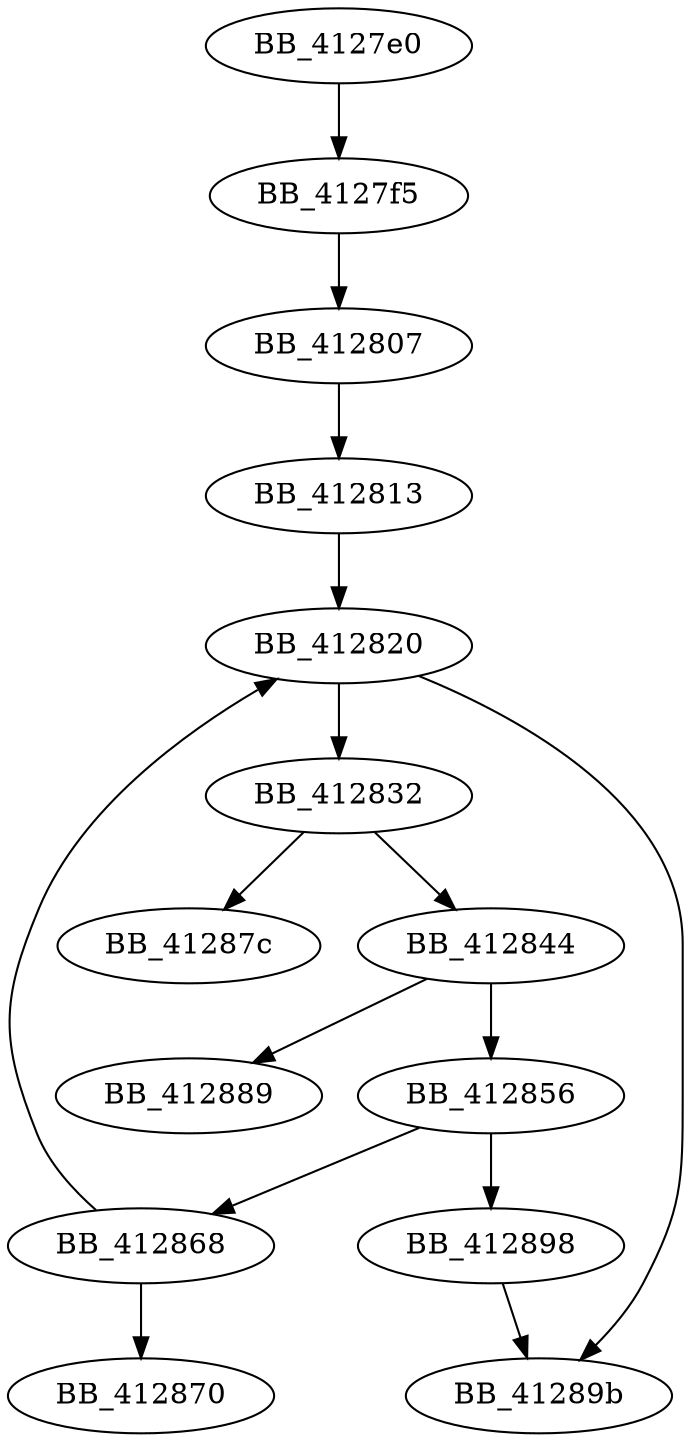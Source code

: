 DiGraph sub_4127E0{
BB_4127e0->BB_4127f5
BB_4127f5->BB_412807
BB_412807->BB_412813
BB_412813->BB_412820
BB_412820->BB_412832
BB_412820->BB_41289b
BB_412832->BB_412844
BB_412832->BB_41287c
BB_412844->BB_412856
BB_412844->BB_412889
BB_412856->BB_412868
BB_412856->BB_412898
BB_412868->BB_412820
BB_412868->BB_412870
BB_412898->BB_41289b
}

